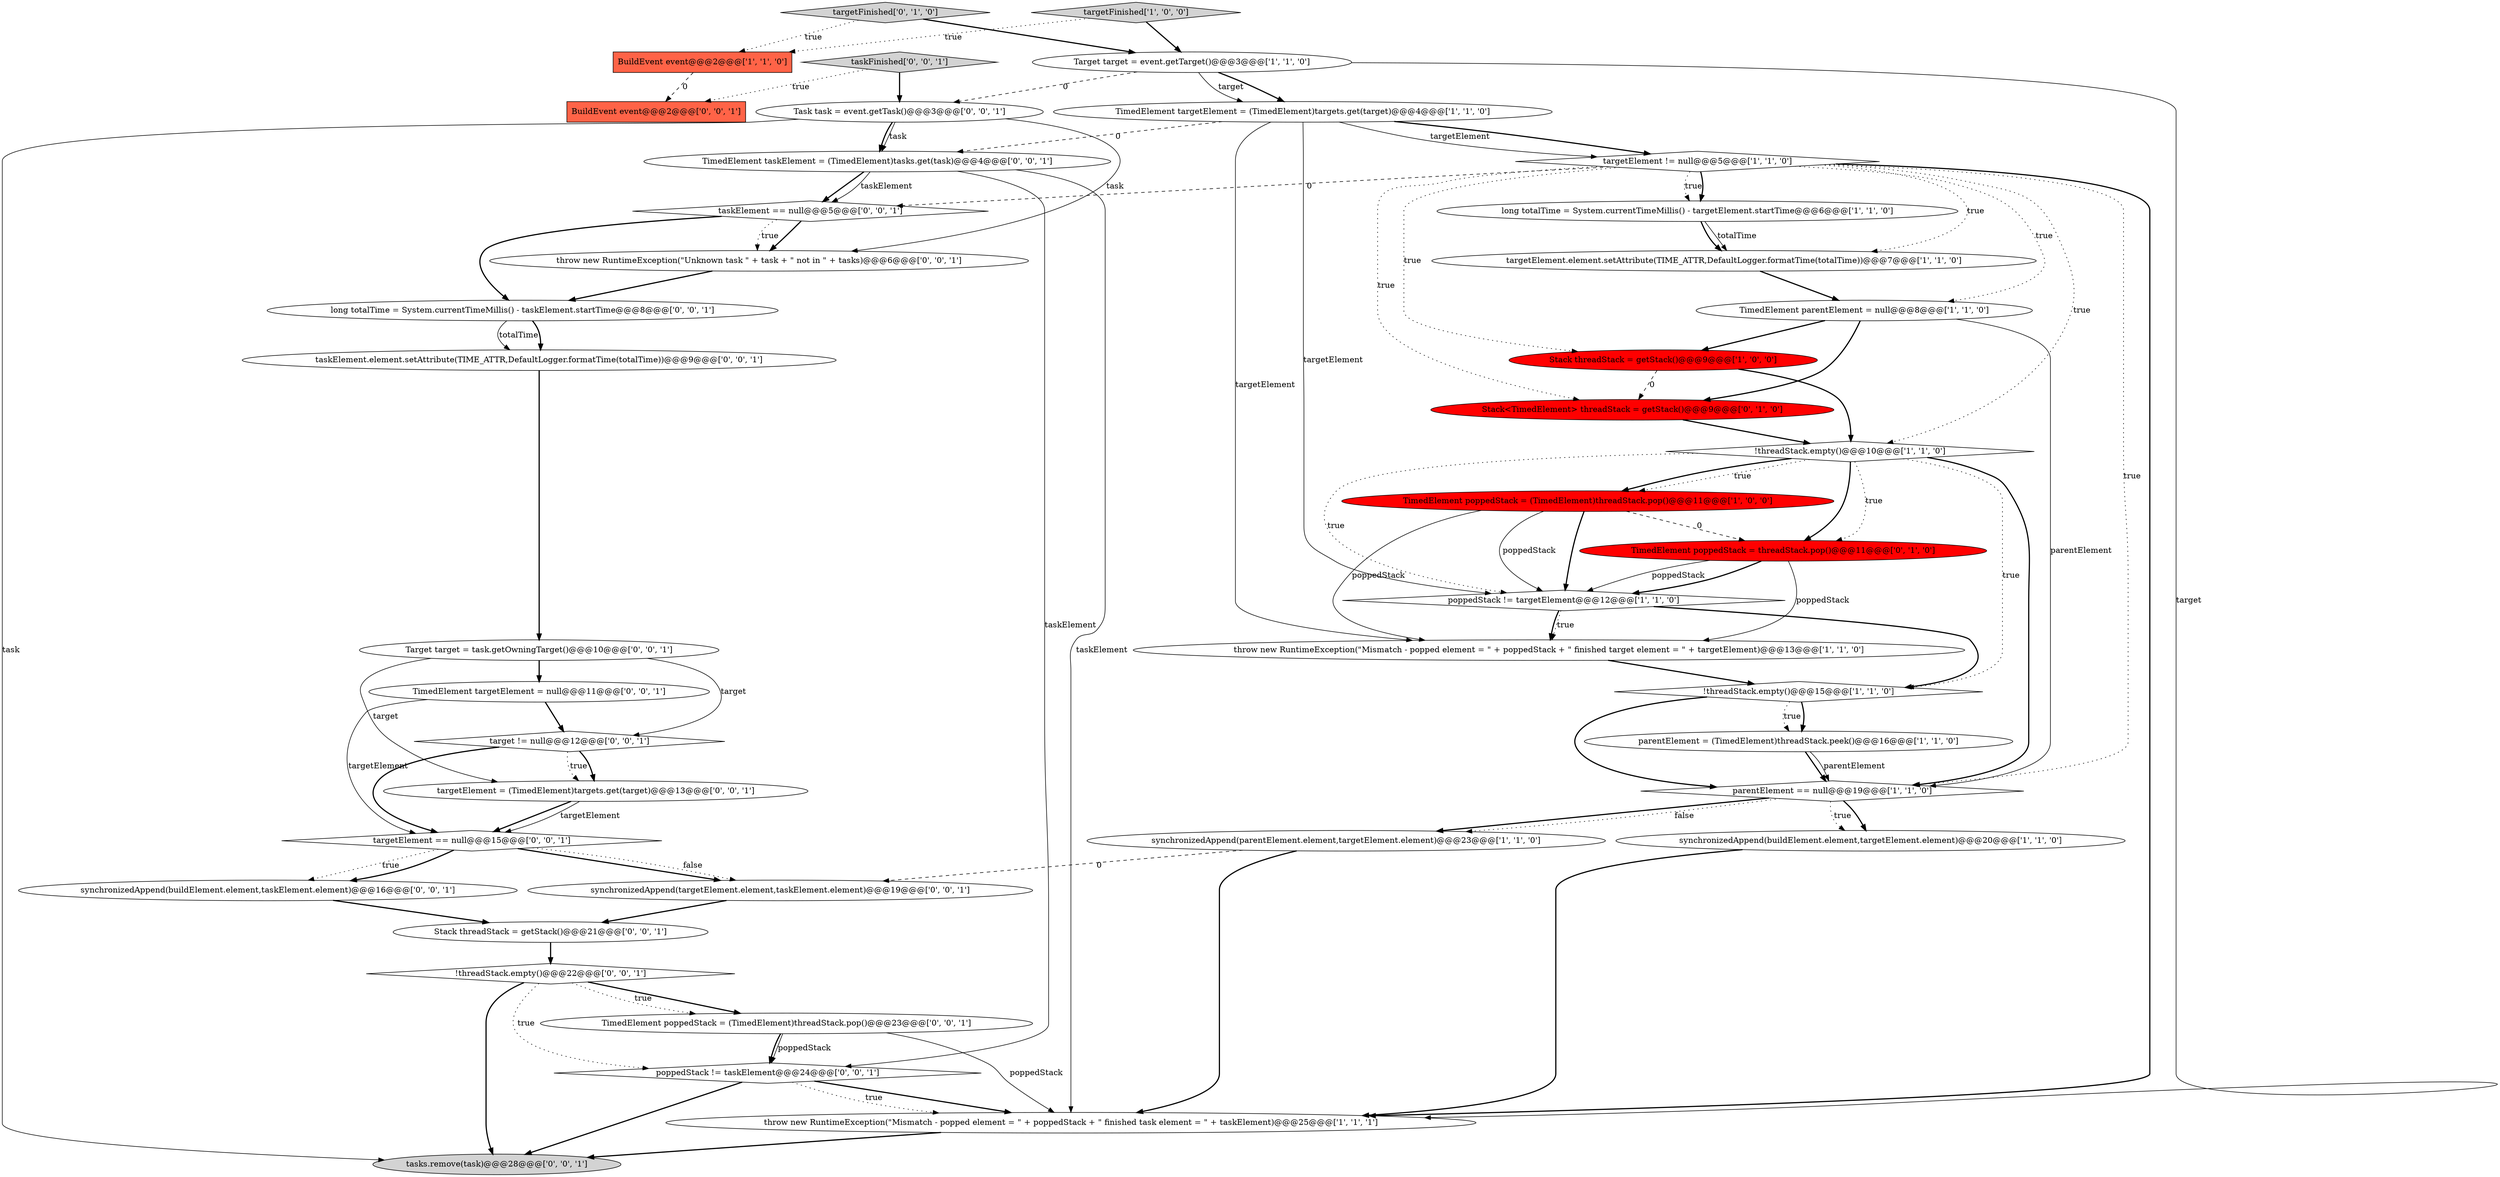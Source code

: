 digraph {
23 [style = filled, label = "targetElement == null@@@15@@@['0', '0', '1']", fillcolor = white, shape = diamond image = "AAA0AAABBB3BBB"];
0 [style = filled, label = "!threadStack.empty()@@@10@@@['1', '1', '0']", fillcolor = white, shape = diamond image = "AAA0AAABBB1BBB"];
27 [style = filled, label = "target != null@@@12@@@['0', '0', '1']", fillcolor = white, shape = diamond image = "AAA0AAABBB3BBB"];
35 [style = filled, label = "TimedElement taskElement = (TimedElement)tasks.get(task)@@@4@@@['0', '0', '1']", fillcolor = white, shape = ellipse image = "AAA0AAABBB3BBB"];
13 [style = filled, label = "poppedStack != targetElement@@@12@@@['1', '1', '0']", fillcolor = white, shape = diamond image = "AAA0AAABBB1BBB"];
2 [style = filled, label = "TimedElement poppedStack = (TimedElement)threadStack.pop()@@@11@@@['1', '0', '0']", fillcolor = red, shape = ellipse image = "AAA1AAABBB1BBB"];
40 [style = filled, label = "targetElement = (TimedElement)targets.get(target)@@@13@@@['0', '0', '1']", fillcolor = white, shape = ellipse image = "AAA0AAABBB3BBB"];
33 [style = filled, label = "TimedElement poppedStack = (TimedElement)threadStack.pop()@@@23@@@['0', '0', '1']", fillcolor = white, shape = ellipse image = "AAA0AAABBB3BBB"];
26 [style = filled, label = "long totalTime = System.currentTimeMillis() - taskElement.startTime@@@8@@@['0', '0', '1']", fillcolor = white, shape = ellipse image = "AAA0AAABBB3BBB"];
29 [style = filled, label = "taskElement == null@@@5@@@['0', '0', '1']", fillcolor = white, shape = diamond image = "AAA0AAABBB3BBB"];
32 [style = filled, label = "throw new RuntimeException(\"Unknown task \" + task + \" not in \" + tasks)@@@6@@@['0', '0', '1']", fillcolor = white, shape = ellipse image = "AAA0AAABBB3BBB"];
5 [style = filled, label = "BuildEvent event@@@2@@@['1', '1', '0']", fillcolor = tomato, shape = box image = "AAA0AAABBB1BBB"];
34 [style = filled, label = "BuildEvent event@@@2@@@['0', '0', '1']", fillcolor = tomato, shape = box image = "AAA0AAABBB3BBB"];
30 [style = filled, label = "taskFinished['0', '0', '1']", fillcolor = lightgray, shape = diamond image = "AAA0AAABBB3BBB"];
11 [style = filled, label = "targetElement != null@@@5@@@['1', '1', '0']", fillcolor = white, shape = diamond image = "AAA0AAABBB1BBB"];
36 [style = filled, label = "Stack threadStack = getStack()@@@21@@@['0', '0', '1']", fillcolor = white, shape = ellipse image = "AAA0AAABBB3BBB"];
20 [style = filled, label = "Stack<TimedElement> threadStack = getStack()@@@9@@@['0', '1', '0']", fillcolor = red, shape = ellipse image = "AAA1AAABBB2BBB"];
31 [style = filled, label = "Task task = event.getTask()@@@3@@@['0', '0', '1']", fillcolor = white, shape = ellipse image = "AAA0AAABBB3BBB"];
7 [style = filled, label = "targetElement.element.setAttribute(TIME_ATTR,DefaultLogger.formatTime(totalTime))@@@7@@@['1', '1', '0']", fillcolor = white, shape = ellipse image = "AAA0AAABBB1BBB"];
38 [style = filled, label = "tasks.remove(task)@@@28@@@['0', '0', '1']", fillcolor = lightgray, shape = ellipse image = "AAA0AAABBB3BBB"];
21 [style = filled, label = "targetFinished['0', '1', '0']", fillcolor = lightgray, shape = diamond image = "AAA0AAABBB2BBB"];
24 [style = filled, label = "poppedStack != taskElement@@@24@@@['0', '0', '1']", fillcolor = white, shape = diamond image = "AAA0AAABBB3BBB"];
12 [style = filled, label = "TimedElement parentElement = null@@@8@@@['1', '1', '0']", fillcolor = white, shape = ellipse image = "AAA0AAABBB1BBB"];
22 [style = filled, label = "TimedElement targetElement = null@@@11@@@['0', '0', '1']", fillcolor = white, shape = ellipse image = "AAA0AAABBB3BBB"];
1 [style = filled, label = "TimedElement targetElement = (TimedElement)targets.get(target)@@@4@@@['1', '1', '0']", fillcolor = white, shape = ellipse image = "AAA0AAABBB1BBB"];
37 [style = filled, label = "!threadStack.empty()@@@22@@@['0', '0', '1']", fillcolor = white, shape = diamond image = "AAA0AAABBB3BBB"];
4 [style = filled, label = "throw new RuntimeException(\"Mismatch - popped element = \" + poppedStack + \" finished task element = \" + taskElement)@@@25@@@['1', '1', '1']", fillcolor = white, shape = ellipse image = "AAA0AAABBB1BBB"];
17 [style = filled, label = "!threadStack.empty()@@@15@@@['1', '1', '0']", fillcolor = white, shape = diamond image = "AAA0AAABBB1BBB"];
19 [style = filled, label = "TimedElement poppedStack = threadStack.pop()@@@11@@@['0', '1', '0']", fillcolor = red, shape = ellipse image = "AAA1AAABBB2BBB"];
3 [style = filled, label = "throw new RuntimeException(\"Mismatch - popped element = \" + poppedStack + \" finished target element = \" + targetElement)@@@13@@@['1', '1', '0']", fillcolor = white, shape = ellipse image = "AAA0AAABBB1BBB"];
39 [style = filled, label = "taskElement.element.setAttribute(TIME_ATTR,DefaultLogger.formatTime(totalTime))@@@9@@@['0', '0', '1']", fillcolor = white, shape = ellipse image = "AAA0AAABBB3BBB"];
9 [style = filled, label = "parentElement == null@@@19@@@['1', '1', '0']", fillcolor = white, shape = diamond image = "AAA0AAABBB1BBB"];
16 [style = filled, label = "Stack threadStack = getStack()@@@9@@@['1', '0', '0']", fillcolor = red, shape = ellipse image = "AAA1AAABBB1BBB"];
18 [style = filled, label = "synchronizedAppend(buildElement.element,targetElement.element)@@@20@@@['1', '1', '0']", fillcolor = white, shape = ellipse image = "AAA0AAABBB1BBB"];
10 [style = filled, label = "parentElement = (TimedElement)threadStack.peek()@@@16@@@['1', '1', '0']", fillcolor = white, shape = ellipse image = "AAA0AAABBB1BBB"];
8 [style = filled, label = "synchronizedAppend(parentElement.element,targetElement.element)@@@23@@@['1', '1', '0']", fillcolor = white, shape = ellipse image = "AAA0AAABBB1BBB"];
28 [style = filled, label = "synchronizedAppend(targetElement.element,taskElement.element)@@@19@@@['0', '0', '1']", fillcolor = white, shape = ellipse image = "AAA0AAABBB3BBB"];
15 [style = filled, label = "long totalTime = System.currentTimeMillis() - targetElement.startTime@@@6@@@['1', '1', '0']", fillcolor = white, shape = ellipse image = "AAA0AAABBB1BBB"];
25 [style = filled, label = "Target target = task.getOwningTarget()@@@10@@@['0', '0', '1']", fillcolor = white, shape = ellipse image = "AAA0AAABBB3BBB"];
41 [style = filled, label = "synchronizedAppend(buildElement.element,taskElement.element)@@@16@@@['0', '0', '1']", fillcolor = white, shape = ellipse image = "AAA0AAABBB3BBB"];
14 [style = filled, label = "targetFinished['1', '0', '0']", fillcolor = lightgray, shape = diamond image = "AAA0AAABBB1BBB"];
6 [style = filled, label = "Target target = event.getTarget()@@@3@@@['1', '1', '0']", fillcolor = white, shape = ellipse image = "AAA0AAABBB1BBB"];
16->0 [style = bold, label=""];
2->19 [style = dashed, label="0"];
25->22 [style = bold, label=""];
0->19 [style = dotted, label="true"];
24->4 [style = dotted, label="true"];
17->9 [style = bold, label=""];
6->4 [style = solid, label="target"];
20->0 [style = bold, label=""];
11->12 [style = dotted, label="true"];
40->23 [style = bold, label=""];
23->28 [style = bold, label=""];
13->17 [style = bold, label=""];
31->35 [style = bold, label=""];
12->9 [style = solid, label="parentElement"];
37->38 [style = bold, label=""];
11->0 [style = dotted, label="true"];
25->27 [style = solid, label="target"];
31->38 [style = solid, label="task"];
25->40 [style = solid, label="target"];
31->35 [style = solid, label="task"];
8->4 [style = bold, label=""];
37->33 [style = bold, label=""];
11->15 [style = dotted, label="true"];
21->5 [style = dotted, label="true"];
15->7 [style = solid, label="totalTime"];
11->7 [style = dotted, label="true"];
4->38 [style = bold, label=""];
28->36 [style = bold, label=""];
13->3 [style = dotted, label="true"];
0->19 [style = bold, label=""];
23->28 [style = dotted, label="false"];
23->41 [style = dotted, label="true"];
6->31 [style = dashed, label="0"];
24->38 [style = bold, label=""];
26->39 [style = solid, label="totalTime"];
8->28 [style = dashed, label="0"];
9->8 [style = bold, label=""];
32->26 [style = bold, label=""];
5->34 [style = dashed, label="0"];
1->11 [style = bold, label=""];
29->26 [style = bold, label=""];
9->8 [style = dotted, label="false"];
35->4 [style = solid, label="taskElement"];
40->23 [style = solid, label="targetElement"];
18->4 [style = bold, label=""];
19->13 [style = bold, label=""];
29->32 [style = bold, label=""];
11->16 [style = dotted, label="true"];
19->3 [style = solid, label="poppedStack"];
22->23 [style = solid, label="targetElement"];
39->25 [style = bold, label=""];
36->37 [style = bold, label=""];
29->32 [style = dotted, label="true"];
14->6 [style = bold, label=""];
17->10 [style = bold, label=""];
27->40 [style = dotted, label="true"];
35->29 [style = bold, label=""];
1->35 [style = dashed, label="0"];
35->24 [style = solid, label="taskElement"];
11->4 [style = bold, label=""];
12->20 [style = bold, label=""];
11->9 [style = dotted, label="true"];
1->13 [style = solid, label="targetElement"];
23->41 [style = bold, label=""];
19->13 [style = solid, label="poppedStack"];
30->34 [style = dotted, label="true"];
2->13 [style = solid, label="poppedStack"];
33->24 [style = solid, label="poppedStack"];
6->1 [style = solid, label="target"];
6->1 [style = bold, label=""];
11->20 [style = dotted, label="true"];
41->36 [style = bold, label=""];
14->5 [style = dotted, label="true"];
9->18 [style = bold, label=""];
30->31 [style = bold, label=""];
33->24 [style = bold, label=""];
31->32 [style = solid, label="task"];
3->17 [style = bold, label=""];
10->9 [style = bold, label=""];
35->29 [style = solid, label="taskElement"];
16->20 [style = dashed, label="0"];
33->4 [style = solid, label="poppedStack"];
1->11 [style = solid, label="targetElement"];
37->33 [style = dotted, label="true"];
0->9 [style = bold, label=""];
0->13 [style = dotted, label="true"];
15->7 [style = bold, label=""];
21->6 [style = bold, label=""];
2->3 [style = solid, label="poppedStack"];
7->12 [style = bold, label=""];
10->9 [style = solid, label="parentElement"];
37->24 [style = dotted, label="true"];
0->2 [style = bold, label=""];
11->29 [style = dashed, label="0"];
12->16 [style = bold, label=""];
26->39 [style = bold, label=""];
11->15 [style = bold, label=""];
2->13 [style = bold, label=""];
17->10 [style = dotted, label="true"];
24->4 [style = bold, label=""];
13->3 [style = bold, label=""];
22->27 [style = bold, label=""];
1->3 [style = solid, label="targetElement"];
9->18 [style = dotted, label="true"];
0->17 [style = dotted, label="true"];
27->23 [style = bold, label=""];
27->40 [style = bold, label=""];
0->2 [style = dotted, label="true"];
}
